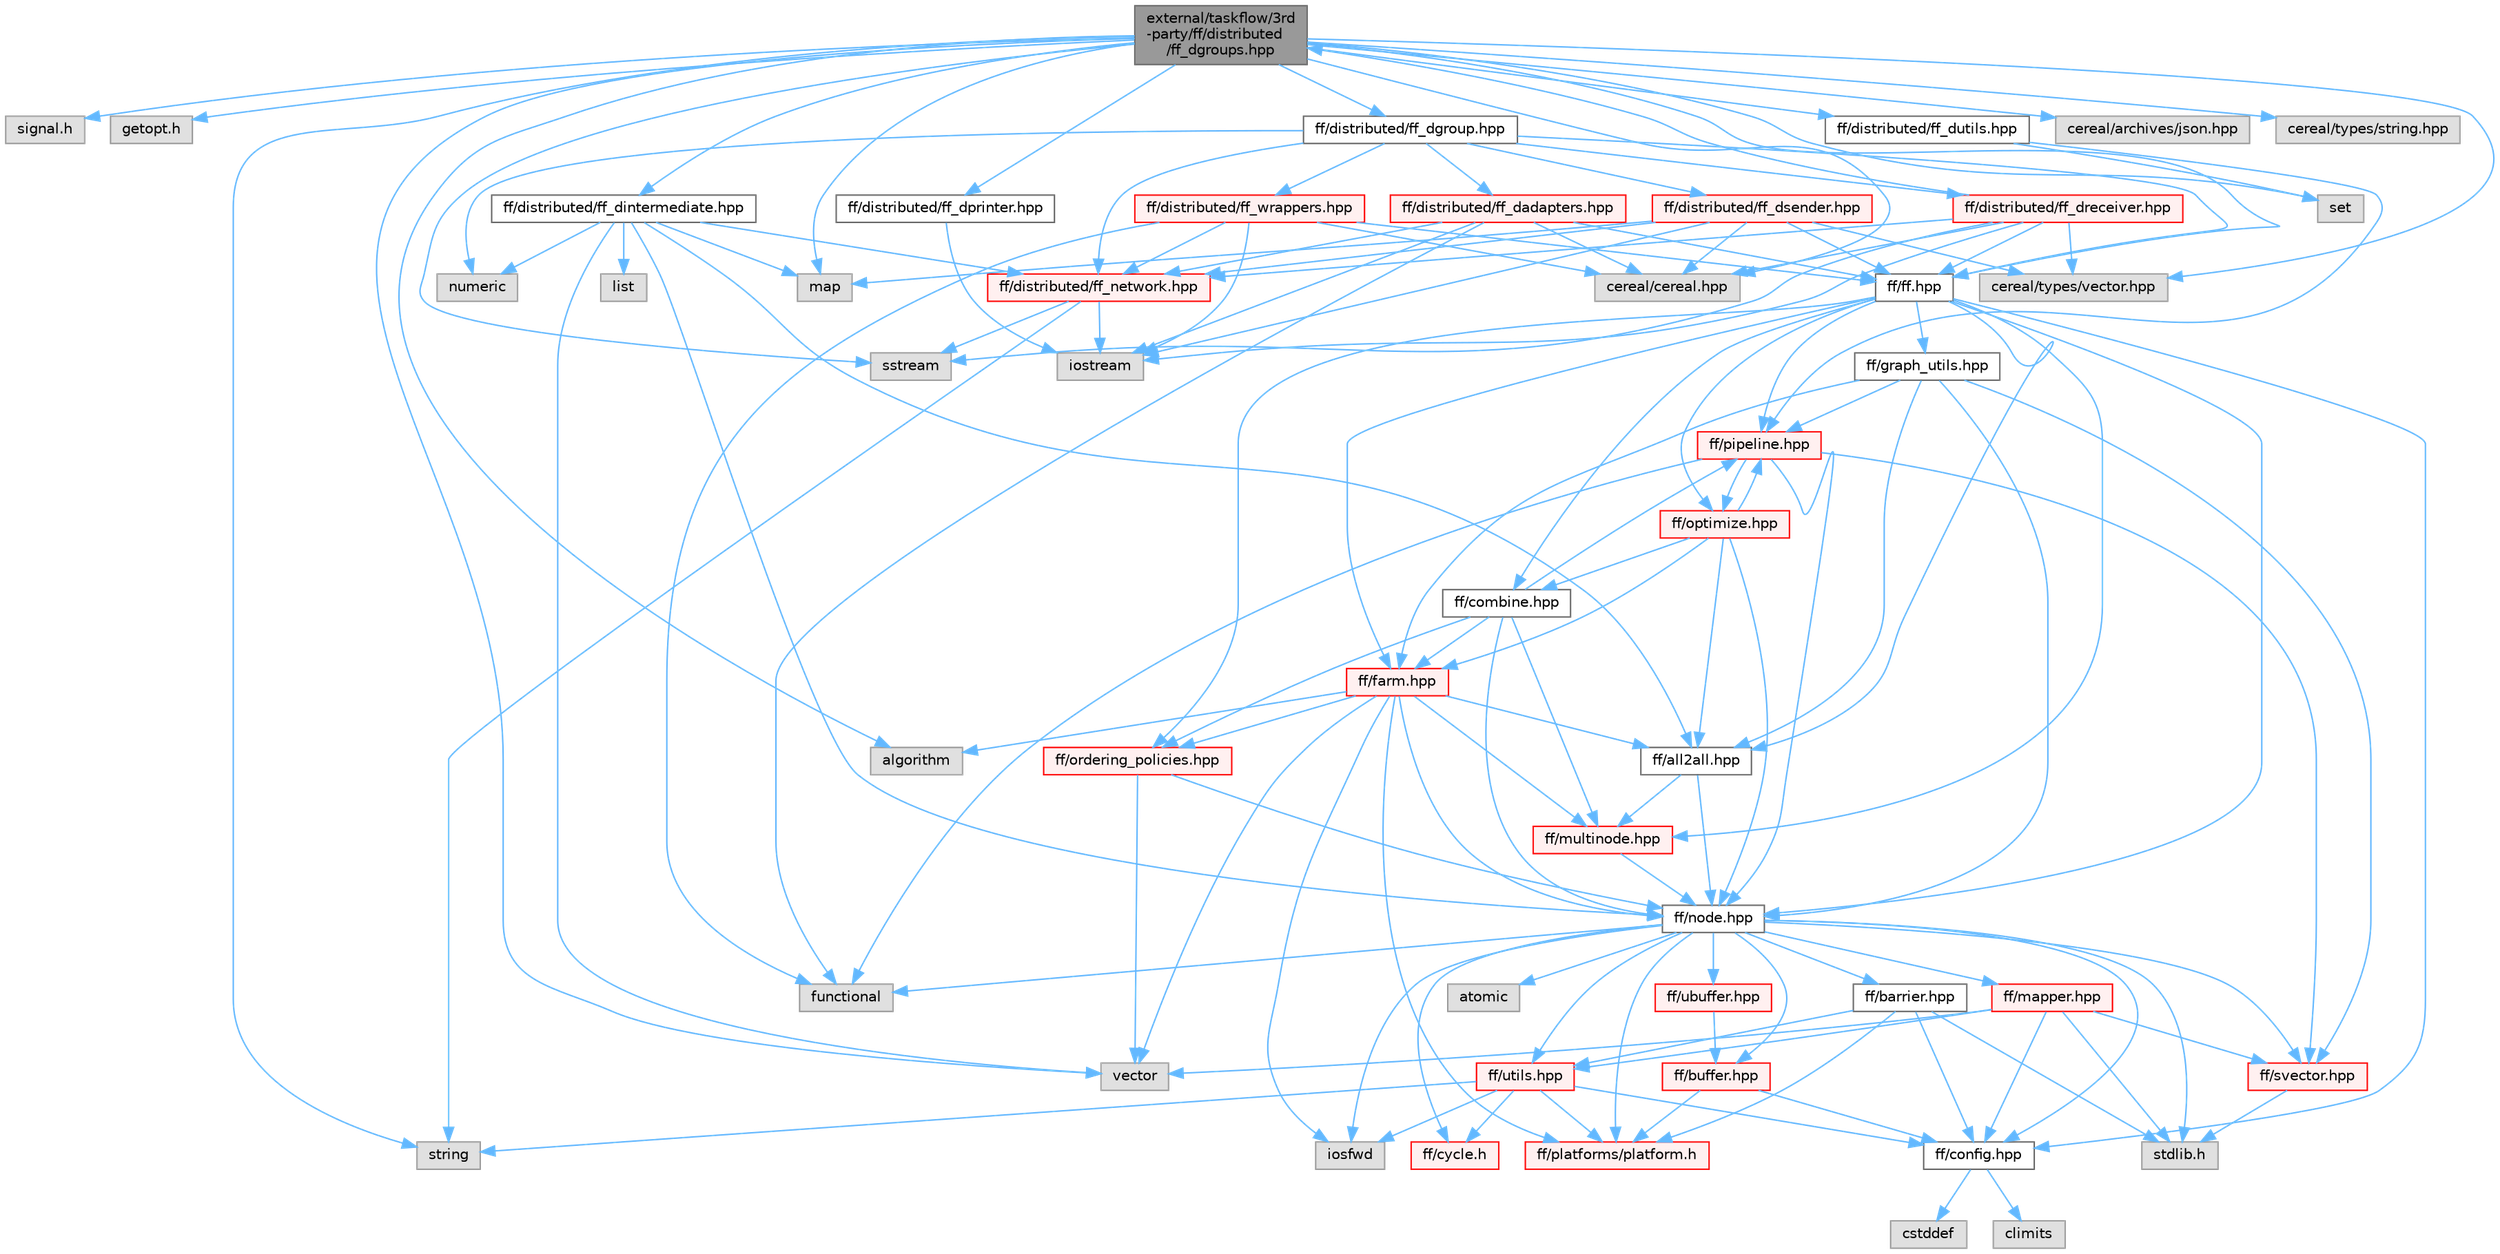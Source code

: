 digraph "external/taskflow/3rd-party/ff/distributed/ff_dgroups.hpp"
{
 // LATEX_PDF_SIZE
  bgcolor="transparent";
  edge [fontname=Helvetica,fontsize=10,labelfontname=Helvetica,labelfontsize=10];
  node [fontname=Helvetica,fontsize=10,shape=box,height=0.2,width=0.4];
  Node1 [id="Node000001",label="external/taskflow/3rd\l-party/ff/distributed\l/ff_dgroups.hpp",height=0.2,width=0.4,color="gray40", fillcolor="grey60", style="filled", fontcolor="black",tooltip=" "];
  Node1 -> Node2 [id="edge1_Node000001_Node000002",color="steelblue1",style="solid",tooltip=" "];
  Node2 [id="Node000002",label="signal.h",height=0.2,width=0.4,color="grey60", fillcolor="#E0E0E0", style="filled",tooltip=" "];
  Node1 -> Node3 [id="edge2_Node000001_Node000003",color="steelblue1",style="solid",tooltip=" "];
  Node3 [id="Node000003",label="getopt.h",height=0.2,width=0.4,color="grey60", fillcolor="#E0E0E0", style="filled",tooltip=" "];
  Node1 -> Node4 [id="edge3_Node000001_Node000004",color="steelblue1",style="solid",tooltip=" "];
  Node4 [id="Node000004",label="string",height=0.2,width=0.4,color="grey60", fillcolor="#E0E0E0", style="filled",tooltip=" "];
  Node1 -> Node5 [id="edge4_Node000001_Node000005",color="steelblue1",style="solid",tooltip=" "];
  Node5 [id="Node000005",label="map",height=0.2,width=0.4,color="grey60", fillcolor="#E0E0E0", style="filled",tooltip=" "];
  Node1 -> Node6 [id="edge5_Node000001_Node000006",color="steelblue1",style="solid",tooltip=" "];
  Node6 [id="Node000006",label="set",height=0.2,width=0.4,color="grey60", fillcolor="#E0E0E0", style="filled",tooltip=" "];
  Node1 -> Node7 [id="edge6_Node000001_Node000007",color="steelblue1",style="solid",tooltip=" "];
  Node7 [id="Node000007",label="vector",height=0.2,width=0.4,color="grey60", fillcolor="#E0E0E0", style="filled",tooltip=" "];
  Node1 -> Node8 [id="edge7_Node000001_Node000008",color="steelblue1",style="solid",tooltip=" "];
  Node8 [id="Node000008",label="sstream",height=0.2,width=0.4,color="grey60", fillcolor="#E0E0E0", style="filled",tooltip=" "];
  Node1 -> Node9 [id="edge8_Node000001_Node000009",color="steelblue1",style="solid",tooltip=" "];
  Node9 [id="Node000009",label="algorithm",height=0.2,width=0.4,color="grey60", fillcolor="#E0E0E0", style="filled",tooltip=" "];
  Node1 -> Node10 [id="edge9_Node000001_Node000010",color="steelblue1",style="solid",tooltip=" "];
  Node10 [id="Node000010",label="ff/ff.hpp",height=0.2,width=0.4,color="grey40", fillcolor="white", style="filled",URL="$ff_8hpp.html",tooltip=" "];
  Node10 -> Node11 [id="edge10_Node000010_Node000011",color="steelblue1",style="solid",tooltip=" "];
  Node11 [id="Node000011",label="ff/config.hpp",height=0.2,width=0.4,color="grey40", fillcolor="white", style="filled",URL="$config_8hpp.html",tooltip=" "];
  Node11 -> Node12 [id="edge11_Node000011_Node000012",color="steelblue1",style="solid",tooltip=" "];
  Node12 [id="Node000012",label="cstddef",height=0.2,width=0.4,color="grey60", fillcolor="#E0E0E0", style="filled",tooltip=" "];
  Node11 -> Node13 [id="edge12_Node000011_Node000013",color="steelblue1",style="solid",tooltip=" "];
  Node13 [id="Node000013",label="climits",height=0.2,width=0.4,color="grey60", fillcolor="#E0E0E0", style="filled",tooltip=" "];
  Node10 -> Node14 [id="edge13_Node000010_Node000014",color="steelblue1",style="solid",tooltip=" "];
  Node14 [id="Node000014",label="ff/node.hpp",height=0.2,width=0.4,color="grey40", fillcolor="white", style="filled",URL="$node_8hpp.html",tooltip="FastFlow ff_node"];
  Node14 -> Node15 [id="edge14_Node000014_Node000015",color="steelblue1",style="solid",tooltip=" "];
  Node15 [id="Node000015",label="stdlib.h",height=0.2,width=0.4,color="grey60", fillcolor="#E0E0E0", style="filled",tooltip=" "];
  Node14 -> Node16 [id="edge15_Node000014_Node000016",color="steelblue1",style="solid",tooltip=" "];
  Node16 [id="Node000016",label="iosfwd",height=0.2,width=0.4,color="grey60", fillcolor="#E0E0E0", style="filled",tooltip=" "];
  Node14 -> Node17 [id="edge16_Node000014_Node000017",color="steelblue1",style="solid",tooltip=" "];
  Node17 [id="Node000017",label="functional",height=0.2,width=0.4,color="grey60", fillcolor="#E0E0E0", style="filled",tooltip=" "];
  Node14 -> Node18 [id="edge17_Node000014_Node000018",color="steelblue1",style="solid",tooltip=" "];
  Node18 [id="Node000018",label="ff/platforms/platform.h",height=0.2,width=0.4,color="red", fillcolor="#FFF0F0", style="filled",URL="$external_2taskflow_23rd-party_2ff_2platforms_2_platform_8h.html",tooltip=" "];
  Node14 -> Node20 [id="edge18_Node000014_Node000020",color="steelblue1",style="solid",tooltip=" "];
  Node20 [id="Node000020",label="ff/cycle.h",height=0.2,width=0.4,color="red", fillcolor="#FFF0F0", style="filled",URL="$cycle_8h.html",tooltip=" "];
  Node14 -> Node22 [id="edge19_Node000014_Node000022",color="steelblue1",style="solid",tooltip=" "];
  Node22 [id="Node000022",label="ff/utils.hpp",height=0.2,width=0.4,color="red", fillcolor="#FFF0F0", style="filled",URL="$utils_8hpp.html",tooltip="Utility functions"];
  Node22 -> Node16 [id="edge20_Node000022_Node000016",color="steelblue1",style="solid",tooltip=" "];
  Node22 -> Node11 [id="edge21_Node000022_Node000011",color="steelblue1",style="solid",tooltip=" "];
  Node22 -> Node18 [id="edge22_Node000022_Node000018",color="steelblue1",style="solid",tooltip=" "];
  Node22 -> Node4 [id="edge23_Node000022_Node000004",color="steelblue1",style="solid",tooltip=" "];
  Node22 -> Node20 [id="edge24_Node000022_Node000020",color="steelblue1",style="solid",tooltip=" "];
  Node14 -> Node31 [id="edge25_Node000014_Node000031",color="steelblue1",style="solid",tooltip=" "];
  Node31 [id="Node000031",label="ff/buffer.hpp",height=0.2,width=0.4,color="red", fillcolor="#FFF0F0", style="filled",URL="$buffer_8hpp.html",tooltip="This file contains the definition of the bounded SPSC channel buffer used in FastFlow"];
  Node31 -> Node11 [id="edge26_Node000031_Node000011",color="steelblue1",style="solid",tooltip=" "];
  Node31 -> Node18 [id="edge27_Node000031_Node000018",color="steelblue1",style="solid",tooltip=" "];
  Node14 -> Node32 [id="edge28_Node000014_Node000032",color="steelblue1",style="solid",tooltip=" "];
  Node32 [id="Node000032",label="ff/ubuffer.hpp",height=0.2,width=0.4,color="red", fillcolor="#FFF0F0", style="filled",URL="$ubuffer_8hpp.html",tooltip="This file contains the definition of the unbounded SWSR circular buffer used in FastFlow"];
  Node32 -> Node31 [id="edge29_Node000032_Node000031",color="steelblue1",style="solid",tooltip=" "];
  Node14 -> Node36 [id="edge30_Node000014_Node000036",color="steelblue1",style="solid",tooltip=" "];
  Node36 [id="Node000036",label="ff/mapper.hpp",height=0.2,width=0.4,color="red", fillcolor="#FFF0F0", style="filled",URL="$mapper_8hpp.html",tooltip="This file contains the thread mapper definition used in FastFlow"];
  Node36 -> Node15 [id="edge31_Node000036_Node000015",color="steelblue1",style="solid",tooltip=" "];
  Node36 -> Node11 [id="edge32_Node000036_Node000011",color="steelblue1",style="solid",tooltip=" "];
  Node36 -> Node37 [id="edge33_Node000036_Node000037",color="steelblue1",style="solid",tooltip=" "];
  Node37 [id="Node000037",label="ff/svector.hpp",height=0.2,width=0.4,color="red", fillcolor="#FFF0F0", style="filled",URL="$svector_8hpp.html",tooltip="Simple yet efficient dynamic vector"];
  Node37 -> Node15 [id="edge34_Node000037_Node000015",color="steelblue1",style="solid",tooltip=" "];
  Node36 -> Node22 [id="edge35_Node000036_Node000022",color="steelblue1",style="solid",tooltip=" "];
  Node36 -> Node7 [id="edge36_Node000036_Node000007",color="steelblue1",style="solid",tooltip=" "];
  Node14 -> Node11 [id="edge37_Node000014_Node000011",color="steelblue1",style="solid",tooltip=" "];
  Node14 -> Node37 [id="edge38_Node000014_Node000037",color="steelblue1",style="solid",tooltip=" "];
  Node14 -> Node41 [id="edge39_Node000014_Node000041",color="steelblue1",style="solid",tooltip=" "];
  Node41 [id="Node000041",label="ff/barrier.hpp",height=0.2,width=0.4,color="grey40", fillcolor="white", style="filled",URL="$barrier_8hpp.html",tooltip="FastFlow blocking and non-blocking barrier implementations"];
  Node41 -> Node15 [id="edge40_Node000041_Node000015",color="steelblue1",style="solid",tooltip=" "];
  Node41 -> Node18 [id="edge41_Node000041_Node000018",color="steelblue1",style="solid",tooltip=" "];
  Node41 -> Node22 [id="edge42_Node000041_Node000022",color="steelblue1",style="solid",tooltip=" "];
  Node41 -> Node11 [id="edge43_Node000041_Node000011",color="steelblue1",style="solid",tooltip=" "];
  Node14 -> Node42 [id="edge44_Node000014_Node000042",color="steelblue1",style="solid",tooltip=" "];
  Node42 [id="Node000042",label="atomic",height=0.2,width=0.4,color="grey60", fillcolor="#E0E0E0", style="filled",tooltip=" "];
  Node10 -> Node43 [id="edge45_Node000010_Node000043",color="steelblue1",style="solid",tooltip=" "];
  Node43 [id="Node000043",label="ff/multinode.hpp",height=0.2,width=0.4,color="red", fillcolor="#FFF0F0", style="filled",URL="$multinode_8hpp.html",tooltip="FastFlow ff_minode ff_monode and typed versions."];
  Node43 -> Node14 [id="edge46_Node000043_Node000014",color="steelblue1",style="solid",tooltip=" "];
  Node10 -> Node47 [id="edge47_Node000010_Node000047",color="steelblue1",style="solid",tooltip=" "];
  Node47 [id="Node000047",label="ff/pipeline.hpp",height=0.2,width=0.4,color="red", fillcolor="#FFF0F0", style="filled",URL="$3rd-party_2ff_2pipeline_8hpp.html",tooltip="This file implements the pipeline skeleton, both in the high-level pattern syntax (ff::ff_pipe) and l..."];
  Node47 -> Node17 [id="edge48_Node000047_Node000017",color="steelblue1",style="solid",tooltip=" "];
  Node47 -> Node37 [id="edge49_Node000047_Node000037",color="steelblue1",style="solid",tooltip=" "];
  Node47 -> Node14 [id="edge50_Node000047_Node000014",color="steelblue1",style="solid",tooltip=" "];
  Node47 -> Node49 [id="edge51_Node000047_Node000049",color="steelblue1",style="solid",tooltip=" "];
  Node49 [id="Node000049",label="ff/optimize.hpp",height=0.2,width=0.4,color="red", fillcolor="#FFF0F0", style="filled",URL="$optimize_8hpp.html",tooltip="FastFlow optimization heuristics"];
  Node49 -> Node14 [id="edge52_Node000049_Node000014",color="steelblue1",style="solid",tooltip=" "];
  Node49 -> Node47 [id="edge53_Node000049_Node000047",color="steelblue1",style="solid",tooltip=" "];
  Node49 -> Node50 [id="edge54_Node000049_Node000050",color="steelblue1",style="solid",tooltip=" "];
  Node50 [id="Node000050",label="ff/farm.hpp",height=0.2,width=0.4,color="red", fillcolor="#FFF0F0", style="filled",URL="$farm_8hpp.html",tooltip="Farm pattern"];
  Node50 -> Node16 [id="edge55_Node000050_Node000016",color="steelblue1",style="solid",tooltip=" "];
  Node50 -> Node7 [id="edge56_Node000050_Node000007",color="steelblue1",style="solid",tooltip=" "];
  Node50 -> Node9 [id="edge57_Node000050_Node000009",color="steelblue1",style="solid",tooltip=" "];
  Node50 -> Node18 [id="edge58_Node000050_Node000018",color="steelblue1",style="solid",tooltip=" "];
  Node50 -> Node14 [id="edge59_Node000050_Node000014",color="steelblue1",style="solid",tooltip=" "];
  Node50 -> Node43 [id="edge60_Node000050_Node000043",color="steelblue1",style="solid",tooltip=" "];
  Node50 -> Node51 [id="edge61_Node000050_Node000051",color="steelblue1",style="solid",tooltip=" "];
  Node51 [id="Node000051",label="ff/ordering_policies.hpp",height=0.2,width=0.4,color="red", fillcolor="#FFF0F0", style="filled",URL="$ordering__policies_8hpp.html",tooltip=" "];
  Node51 -> Node7 [id="edge62_Node000051_Node000007",color="steelblue1",style="solid",tooltip=" "];
  Node51 -> Node14 [id="edge63_Node000051_Node000014",color="steelblue1",style="solid",tooltip=" "];
  Node50 -> Node53 [id="edge64_Node000050_Node000053",color="steelblue1",style="solid",tooltip=" "];
  Node53 [id="Node000053",label="ff/all2all.hpp",height=0.2,width=0.4,color="grey40", fillcolor="white", style="filled",URL="$all2all_8hpp.html",tooltip="FastFlow all-2-all building block"];
  Node53 -> Node14 [id="edge65_Node000053_Node000014",color="steelblue1",style="solid",tooltip=" "];
  Node53 -> Node43 [id="edge66_Node000053_Node000043",color="steelblue1",style="solid",tooltip=" "];
  Node49 -> Node53 [id="edge67_Node000049_Node000053",color="steelblue1",style="solid",tooltip=" "];
  Node49 -> Node54 [id="edge68_Node000049_Node000054",color="steelblue1",style="solid",tooltip=" "];
  Node54 [id="Node000054",label="ff/combine.hpp",height=0.2,width=0.4,color="grey40", fillcolor="white", style="filled",URL="$combine_8hpp.html",tooltip="FastFlow composition building block"];
  Node54 -> Node14 [id="edge69_Node000054_Node000014",color="steelblue1",style="solid",tooltip=" "];
  Node54 -> Node43 [id="edge70_Node000054_Node000043",color="steelblue1",style="solid",tooltip=" "];
  Node54 -> Node47 [id="edge71_Node000054_Node000047",color="steelblue1",style="solid",tooltip=" "];
  Node54 -> Node51 [id="edge72_Node000054_Node000051",color="steelblue1",style="solid",tooltip=" "];
  Node54 -> Node50 [id="edge73_Node000054_Node000050",color="steelblue1",style="solid",tooltip=" "];
  Node10 -> Node50 [id="edge74_Node000010_Node000050",color="steelblue1",style="solid",tooltip=" "];
  Node10 -> Node53 [id="edge75_Node000010_Node000053",color="steelblue1",style="solid",tooltip=" "];
  Node10 -> Node54 [id="edge76_Node000010_Node000054",color="steelblue1",style="solid",tooltip=" "];
  Node10 -> Node49 [id="edge77_Node000010_Node000049",color="steelblue1",style="solid",tooltip=" "];
  Node10 -> Node51 [id="edge78_Node000010_Node000051",color="steelblue1",style="solid",tooltip=" "];
  Node10 -> Node55 [id="edge79_Node000010_Node000055",color="steelblue1",style="solid",tooltip=" "];
  Node55 [id="Node000055",label="ff/graph_utils.hpp",height=0.2,width=0.4,color="grey40", fillcolor="white", style="filled",URL="$graph__utils_8hpp.html",tooltip="Utility functions for manipulating the concurrency graph"];
  Node55 -> Node37 [id="edge80_Node000055_Node000037",color="steelblue1",style="solid",tooltip=" "];
  Node55 -> Node14 [id="edge81_Node000055_Node000014",color="steelblue1",style="solid",tooltip=" "];
  Node55 -> Node50 [id="edge82_Node000055_Node000050",color="steelblue1",style="solid",tooltip=" "];
  Node55 -> Node53 [id="edge83_Node000055_Node000053",color="steelblue1",style="solid",tooltip=" "];
  Node55 -> Node47 [id="edge84_Node000055_Node000047",color="steelblue1",style="solid",tooltip=" "];
  Node1 -> Node56 [id="edge85_Node000001_Node000056",color="steelblue1",style="solid",tooltip=" "];
  Node56 [id="Node000056",label="ff/distributed/ff_dprinter.hpp",height=0.2,width=0.4,color="grey40", fillcolor="white", style="filled",URL="$ff__dprinter_8hpp.html",tooltip=" "];
  Node56 -> Node57 [id="edge86_Node000056_Node000057",color="steelblue1",style="solid",tooltip=" "];
  Node57 [id="Node000057",label="iostream",height=0.2,width=0.4,color="grey60", fillcolor="#E0E0E0", style="filled",tooltip=" "];
  Node1 -> Node58 [id="edge87_Node000001_Node000058",color="steelblue1",style="solid",tooltip=" "];
  Node58 [id="Node000058",label="ff/distributed/ff_dutils.hpp",height=0.2,width=0.4,color="grey40", fillcolor="white", style="filled",URL="$ff__dutils_8hpp.html",tooltip=" "];
  Node58 -> Node6 [id="edge88_Node000058_Node000006",color="steelblue1",style="solid",tooltip=" "];
  Node58 -> Node47 [id="edge89_Node000058_Node000047",color="steelblue1",style="solid",tooltip=" "];
  Node1 -> Node59 [id="edge90_Node000001_Node000059",color="steelblue1",style="solid",tooltip=" "];
  Node59 [id="Node000059",label="ff/distributed/ff_dintermediate.hpp",height=0.2,width=0.4,color="grey40", fillcolor="white", style="filled",URL="$ff__dintermediate_8hpp.html",tooltip=" "];
  Node59 -> Node60 [id="edge91_Node000059_Node000060",color="steelblue1",style="solid",tooltip=" "];
  Node60 [id="Node000060",label="ff/distributed/ff_network.hpp",height=0.2,width=0.4,color="red", fillcolor="#FFF0F0", style="filled",URL="$ff__network_8hpp.html",tooltip=" "];
  Node60 -> Node8 [id="edge92_Node000060_Node000008",color="steelblue1",style="solid",tooltip=" "];
  Node60 -> Node57 [id="edge93_Node000060_Node000057",color="steelblue1",style="solid",tooltip=" "];
  Node60 -> Node4 [id="edge94_Node000060_Node000004",color="steelblue1",style="solid",tooltip=" "];
  Node59 -> Node14 [id="edge95_Node000059_Node000014",color="steelblue1",style="solid",tooltip=" "];
  Node59 -> Node53 [id="edge96_Node000059_Node000053",color="steelblue1",style="solid",tooltip=" "];
  Node59 -> Node68 [id="edge97_Node000059_Node000068",color="steelblue1",style="solid",tooltip=" "];
  Node68 [id="Node000068",label="list",height=0.2,width=0.4,color="grey60", fillcolor="#E0E0E0", style="filled",tooltip=" "];
  Node59 -> Node7 [id="edge98_Node000059_Node000007",color="steelblue1",style="solid",tooltip=" "];
  Node59 -> Node5 [id="edge99_Node000059_Node000005",color="steelblue1",style="solid",tooltip=" "];
  Node59 -> Node69 [id="edge100_Node000059_Node000069",color="steelblue1",style="solid",tooltip=" "];
  Node69 [id="Node000069",label="numeric",height=0.2,width=0.4,color="grey60", fillcolor="#E0E0E0", style="filled",tooltip=" "];
  Node1 -> Node70 [id="edge101_Node000001_Node000070",color="steelblue1",style="solid",tooltip=" "];
  Node70 [id="Node000070",label="ff/distributed/ff_dgroup.hpp",height=0.2,width=0.4,color="grey40", fillcolor="white", style="filled",URL="$ff__dgroup_8hpp.html",tooltip=" "];
  Node70 -> Node10 [id="edge102_Node000070_Node000010",color="steelblue1",style="solid",tooltip=" "];
  Node70 -> Node60 [id="edge103_Node000070_Node000060",color="steelblue1",style="solid",tooltip=" "];
  Node70 -> Node71 [id="edge104_Node000070_Node000071",color="steelblue1",style="solid",tooltip=" "];
  Node71 [id="Node000071",label="ff/distributed/ff_wrappers.hpp",height=0.2,width=0.4,color="red", fillcolor="#FFF0F0", style="filled",URL="$ff__wrappers_8hpp.html",tooltip=" "];
  Node71 -> Node57 [id="edge105_Node000071_Node000057",color="steelblue1",style="solid",tooltip=" "];
  Node71 -> Node17 [id="edge106_Node000071_Node000017",color="steelblue1",style="solid",tooltip=" "];
  Node71 -> Node10 [id="edge107_Node000071_Node000010",color="steelblue1",style="solid",tooltip=" "];
  Node71 -> Node60 [id="edge108_Node000071_Node000060",color="steelblue1",style="solid",tooltip=" "];
  Node71 -> Node73 [id="edge109_Node000071_Node000073",color="steelblue1",style="solid",tooltip=" "];
  Node73 [id="Node000073",label="cereal/cereal.hpp",height=0.2,width=0.4,color="grey60", fillcolor="#E0E0E0", style="filled",tooltip=" "];
  Node70 -> Node76 [id="edge110_Node000070_Node000076",color="steelblue1",style="solid",tooltip=" "];
  Node76 [id="Node000076",label="ff/distributed/ff_dreceiver.hpp",height=0.2,width=0.4,color="red", fillcolor="#FFF0F0", style="filled",URL="$ff__dreceiver_8hpp.html",tooltip=" "];
  Node76 -> Node57 [id="edge111_Node000076_Node000057",color="steelblue1",style="solid",tooltip=" "];
  Node76 -> Node8 [id="edge112_Node000076_Node000008",color="steelblue1",style="solid",tooltip=" "];
  Node76 -> Node10 [id="edge113_Node000076_Node000010",color="steelblue1",style="solid",tooltip=" "];
  Node76 -> Node60 [id="edge114_Node000076_Node000060",color="steelblue1",style="solid",tooltip=" "];
  Node76 -> Node1 [id="edge115_Node000076_Node000001",color="steelblue1",style="solid",tooltip=" "];
  Node76 -> Node73 [id="edge116_Node000076_Node000073",color="steelblue1",style="solid",tooltip=" "];
  Node76 -> Node77 [id="edge117_Node000076_Node000077",color="steelblue1",style="solid",tooltip=" "];
  Node77 [id="Node000077",label="cereal/types/vector.hpp",height=0.2,width=0.4,color="grey60", fillcolor="#E0E0E0", style="filled",tooltip=" "];
  Node70 -> Node78 [id="edge118_Node000070_Node000078",color="steelblue1",style="solid",tooltip=" "];
  Node78 [id="Node000078",label="ff/distributed/ff_dsender.hpp",height=0.2,width=0.4,color="red", fillcolor="#FFF0F0", style="filled",URL="$ff__dsender_8hpp.html",tooltip=" "];
  Node78 -> Node57 [id="edge119_Node000078_Node000057",color="steelblue1",style="solid",tooltip=" "];
  Node78 -> Node5 [id="edge120_Node000078_Node000005",color="steelblue1",style="solid",tooltip=" "];
  Node78 -> Node10 [id="edge121_Node000078_Node000010",color="steelblue1",style="solid",tooltip=" "];
  Node78 -> Node60 [id="edge122_Node000078_Node000060",color="steelblue1",style="solid",tooltip=" "];
  Node78 -> Node73 [id="edge123_Node000078_Node000073",color="steelblue1",style="solid",tooltip=" "];
  Node78 -> Node77 [id="edge124_Node000078_Node000077",color="steelblue1",style="solid",tooltip=" "];
  Node70 -> Node83 [id="edge125_Node000070_Node000083",color="steelblue1",style="solid",tooltip=" "];
  Node83 [id="Node000083",label="ff/distributed/ff_dadapters.hpp",height=0.2,width=0.4,color="red", fillcolor="#FFF0F0", style="filled",URL="$ff__dadapters_8hpp.html",tooltip=" "];
  Node83 -> Node57 [id="edge126_Node000083_Node000057",color="steelblue1",style="solid",tooltip=" "];
  Node83 -> Node17 [id="edge127_Node000083_Node000017",color="steelblue1",style="solid",tooltip=" "];
  Node83 -> Node10 [id="edge128_Node000083_Node000010",color="steelblue1",style="solid",tooltip=" "];
  Node83 -> Node60 [id="edge129_Node000083_Node000060",color="steelblue1",style="solid",tooltip=" "];
  Node83 -> Node73 [id="edge130_Node000083_Node000073",color="steelblue1",style="solid",tooltip=" "];
  Node70 -> Node69 [id="edge131_Node000070_Node000069",color="steelblue1",style="solid",tooltip=" "];
  Node1 -> Node73 [id="edge132_Node000001_Node000073",color="steelblue1",style="solid",tooltip=" "];
  Node1 -> Node84 [id="edge133_Node000001_Node000084",color="steelblue1",style="solid",tooltip=" "];
  Node84 [id="Node000084",label="cereal/archives/json.hpp",height=0.2,width=0.4,color="grey60", fillcolor="#E0E0E0", style="filled",tooltip=" "];
  Node1 -> Node85 [id="edge134_Node000001_Node000085",color="steelblue1",style="solid",tooltip=" "];
  Node85 [id="Node000085",label="cereal/types/string.hpp",height=0.2,width=0.4,color="grey60", fillcolor="#E0E0E0", style="filled",tooltip=" "];
  Node1 -> Node77 [id="edge135_Node000001_Node000077",color="steelblue1",style="solid",tooltip=" "];
}
